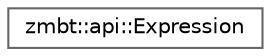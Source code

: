 digraph "Graphical Class Hierarchy"
{
 // LATEX_PDF_SIZE
  bgcolor="transparent";
  edge [fontname=Helvetica,fontsize=10,labelfontname=Helvetica,labelfontsize=10];
  node [fontname=Helvetica,fontsize=10,shape=box,height=0.2,width=0.4];
  rankdir="LR";
  Node0 [id="Node000000",label="zmbt::api::Expression",height=0.2,width=0.4,color="grey40", fillcolor="white", style="filled",URL="$classzmbt_1_1api_1_1Expression.html",tooltip="Alias for lang::Expression."];
}

